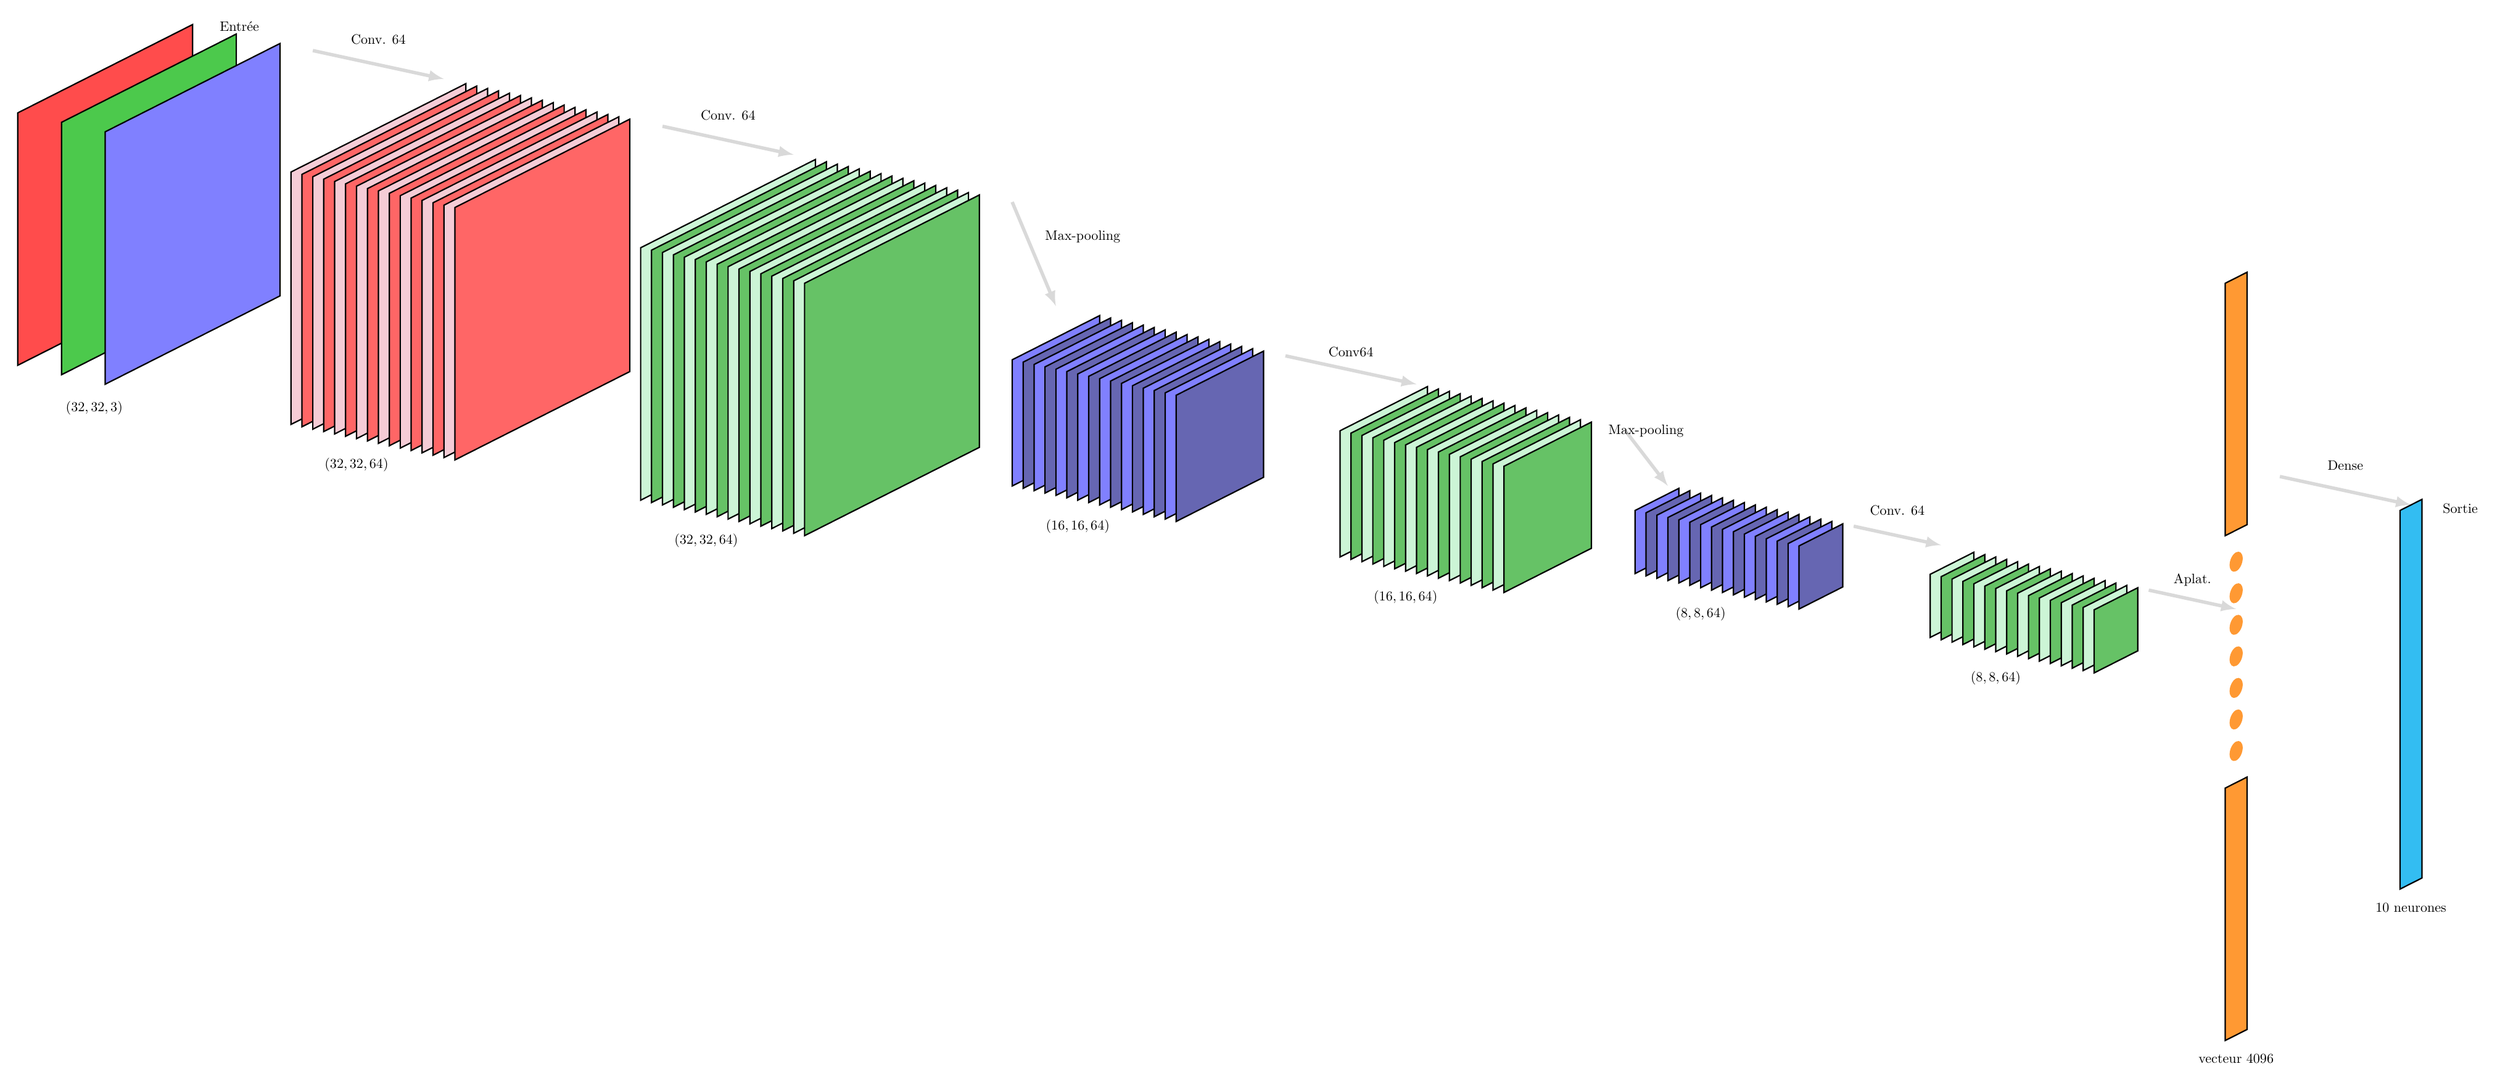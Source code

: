 ﻿\begin{tikzpicture}[scale=1,yscale=1.3,xscale=0.9,yslant=.35,nodes={font=},z={([yslant=-.5]1,0)}]


%\begin{tikzpicture}[scale=0.5,yscale=1.3,xscale=0.9,yslant=.35,nodes={font=\bfseries\sffamily\huge},z={([yslant=-.5]1,0)}]


\xdef\filtersep{0.25};  % distance between two filter




%%%%%%%%%%%%%%%%%%
% Input image
\xdef\position{0};
\xdef\size{4};   % instead of 28x28
\xdef\numfilter{1};

\def\i{-2}
  \filldraw[thick, fill=red!70] (-\size/2,-\size/2,{\position+(2*\i+1)*\filtersep}) rectangle (\size/2,\size/2,{\position+(2*\i+1)*\filtersep});
\def\i{0}
  \filldraw[thick, fill=green!70!black!70] (-\size/2,-\size/2,{\position+(2*\i+1)*\filtersep}) rectangle (\size/2,\size/2,{\position+(2*\i+1)*\filtersep});
\def\i{2}
  \filldraw[thick, fill=blue!50] (-\size/2,-\size/2,{\position+(2*\i+1)*\filtersep}) rectangle (\size/2,\size/2,{\position+(2*\i+1)*\filtersep});

% \fill[red] (-\size/2,-\size/2,\position+3*\filtersep) rectangle ++(1,1,0);
\node[above left=1ex,scale=0.8]  at (\size/2,\size/2,1) {Entrée};
\node[below=2ex,scale=0.8]  at (-\size/2,-\size/2,1) {$(32,32,3)$};


% Arrow
\draw[->, >=latex, gray!30, line width=2] (\size/2,\size/2,\position+2)  -- ++(0,0,3) node[midway, above=2ex, black,scale=0.8]{Conv. 64};

%%%%%%%%%%%%%%%%%%
% Conv32
\xdef\position{5};
\xdef\size{4};
\xdef\numfilter{8};

\foreach \i in {1,...,\numfilter}{ 
  \filldraw[thick, fill=red!80!blue!20] (-\size/2,-\size/2,\position+2*\i*\filtersep) rectangle (\size/2,\size/2,\position+2*\i*\filtersep);
  \filldraw[thick, fill=red!60] (-\size/2,-\size/2,{\position+(2*\i+1)*\filtersep}) rectangle (\size/2,\size/2,{\position+(2*\i+1)*\filtersep});
}

\node[below=2ex, scale=0.8] at (-\size/2,-\size/2,\position+\numfilter*\filtersep) {$(32,32,64)$};

% Arrow
\draw[->, >=latex, gray!30, line width=2] (\size/2,\size/2,\position+2*\numfilter*\filtersep+1)  -- ++(0,0,3) node[midway, above=2ex, black,scale=0.8]{Conv. 64};



%%%%%%%%%%%%%%%%%%
% Conv16
\xdef\position{13};
\xdef\size{4};
\xdef\numfilter{8};

\foreach \i in {1,...,\numfilter}{ 
  \filldraw[thick, fill=green!80!blue!20] (-\size/2,-\size/2,\position+2*\i*\filtersep) rectangle (\size/2,\size/2,\position+2*\i*\filtersep);
  \filldraw[thick, fill=green!60!black!60] (-\size/2,-\size/2,{\position+(2*\i+1)*\filtersep}) rectangle (\size/2,\size/2,{\position+(2*\i+1)*\filtersep});
}

\node[below=2ex,scale=0.8] at (-\size/2,-\size/2,\position+\numfilter*\filtersep) {$(32,32,64)$};


% Arrow
\draw[->, >=latex, gray!30, line width=2] (\size/2,\size/2,\position+2*\numfilter*\filtersep+1)  -- ++(-1,-1,2) node[midway, above right=1ex, black,scale=0.8]{Max-pooling};

%%%%%%%%%%%%%%%%%%
% Max-pooling 2x2
\xdef\position{20.5};
\xdef\size{2};
\xdef\numfilter{8};

\foreach \i in {1,...,\numfilter}{ 
  \filldraw[thick, fill=blue!50] (-\size/2,-\size/2,\position+2*\i*\filtersep) rectangle (\size/2,\size/2,\position+2*\i*\filtersep);
  \filldraw[thick, fill=blue!50!black!60] (-\size/2,-\size/2,{\position+(2*\i+1)*\filtersep}) rectangle (\size/2,\size/2,{\position+(2*\i+1)*\filtersep});
}

\node[below=2ex,scale=0.8] at (-\size/2,-\size/2,\position+\numfilter*\filtersep) {$(16,16,64)$};

% Arrow
\draw[->, >=latex, gray!30, line width=2] (\size/2,\size/2,\position+2*\numfilter*\filtersep+0.75)  -- ++(0,0,3) node[midway, above=1ex, black,scale=0.8]{Conv64};

%%%%%%%%%%%%%%%%%%
% Conv64
\xdef\position{28};
\xdef\size{2};
\xdef\numfilter{8};

\foreach \i in {1,...,\numfilter}{ 
  \filldraw[thick, fill=green!80!blue!20] (-\size/2,-\size/2,\position+2*\i*\filtersep) rectangle (\size/2,\size/2,\position+2*\i*\filtersep);
  \filldraw[thick, fill=green!60!black!60] (-\size/2,-\size/2,{\position+(2*\i+1)*\filtersep}) rectangle (\size/2,\size/2,{\position+(2*\i+1)*\filtersep});
}

\node[below=2ex,scale=0.8] at (-\size/2,-\size/2,\position+\numfilter*\filtersep) {$(16,16,64)$};
% Arrow
\draw[->, >=latex, gray!30, line width=2] (\size/2,\size/2,\position+2*\numfilter*\filtersep+1)  -- ++(-0.5,-0.5,1.5) node[midway, above=2ex, black,scale=0.8]{Max-pooling};




%%%%%%%%%%%%%%%%%%
% Max-pooling 2x2
\xdef\position{34.25};
\xdef\size{1};
\xdef\numfilter{8};

\foreach \i in {1,...,\numfilter}{ 
  \filldraw[thick, fill=blue!50] (-\size/2,-\size/2,\position+2*\i*\filtersep) rectangle (\size/2,\size/2,\position+2*\i*\filtersep);
  \filldraw[thick, fill=blue!50!black!60] (-\size/2,-\size/2,{\position+(2*\i+1)*\filtersep}) rectangle (\size/2,\size/2,{\position+(2*\i+1)*\filtersep});
}

\node[below=2ex,scale=0.8] at (-\size/2,-\size/2,\position+\numfilter*\filtersep) {$(8,8,64)$};

% Arrow
\draw[->, >=latex, gray!30, line width=2] (\size/2,\size/2,\position+2*\numfilter*\filtersep+0.5)  -- ++(0,0,2) node[midway, above=2ex, black,scale=0.8]{Conv. 64};

%%%%%%%%%%%%%%%%%%
% Conv64
\xdef\position{41};
\xdef\size{1};
\xdef\numfilter{8};

\foreach \i in {1,...,\numfilter}{ 
  \filldraw[thick, fill=green!80!blue!20] (-\size/2,-\size/2,\position+2*\i*\filtersep) rectangle (\size/2,\size/2,\position+2*\i*\filtersep);
  \filldraw[thick, fill=green!60!black!60] (-\size/2,-\size/2,{\position+(2*\i+1)*\filtersep}) rectangle (\size/2,\size/2,{\position+(2*\i+1)*\filtersep});
}

\node[below=2ex,scale=0.8] at (-\size/2,-\size/2,\position+\numfilter*\filtersep) {$(8,8,64)$};

% Arrow
\draw[->, >=latex, gray!30, line width=2] (\size/2,\size/2,\position+2*\numfilter*\filtersep+0.5)  -- ++(0,0,2) node[midway, above=1ex, black,scale=0.8]{Aplat.};

%%%%%%%%%%%%%%%%%%
% Vec grand
\xdef\position{48};
\xdef\size{4};

\filldraw[thick, fill=orange!80] (-0.25,-\size-2,\position) rectangle ++ (0.5,\size,0);
\filldraw[thick, fill=orange!80] (-0.25,2,\position) rectangle ++ (0.5,\size,0);

\foreach \i in {-1.5,-1,...,1.5}{
\fill[orange!80] (0,\i,\position) circle(0.15);
}

\node[below=2ex,scale=0.8] at (0,-\size-2,\position) {vecteur $4096$};

% Arrow
\draw[->, >=latex, gray!30, line width=2] (\size/2,\size/2,\position-1)  -- ++(0,0,3) node[midway, above=2ex, black,scale=0.8]{Dense};

%%%%%%%%%%%%%%%%%%
% Vec10
\xdef\position{52};
\xdef\size{6};

\filldraw[thick, fill=cyan!80] (-0.25,-\size/2,\position) rectangle ++ (0.5,\size,0);

\node[below=2ex,scale=0.8] at (0,-\size/2,\position) {$10$ neurones};
\node[below right=1ex,scale=0.8]  at (0.5,\size/2,\position) {Sortie};


% Arrows
% \usetikzlibrary{3d}
%\begin{scope}[canvas is xz plane at y=-\size, transform shape]
%\pgflowlevelsynccm
%\draw[->, >=latex, gray!30, line width=0.5em] (\size/2,\size/2,3)  -- ++(0,10,0);
%\end{scope}

 \end{tikzpicture}






